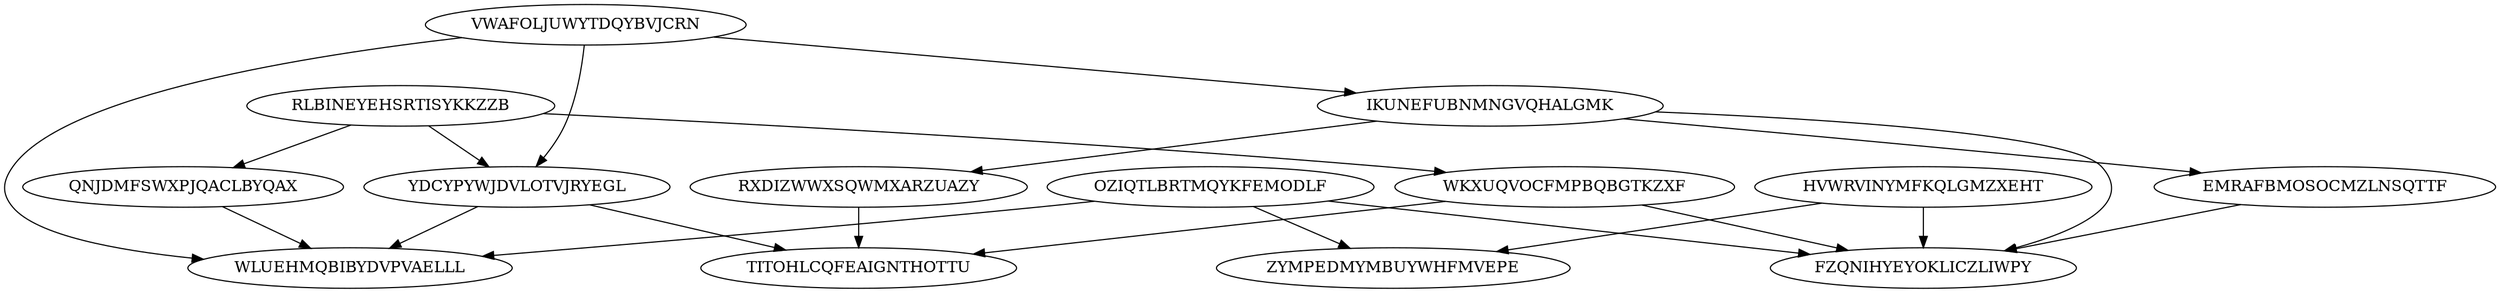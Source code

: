 digraph N14M21 {
	VWAFOLJUWYTDQYBVJCRN	[Weight=10];
	RLBINEYEHSRTISYKKZZB	[Weight=10];
	YDCYPYWJDVLOTVJRYEGL	[Weight=12];
	IKUNEFUBNMNGVQHALGMK	[Weight=17];
	RXDIZWWXSQWMXARZUAZY	[Weight=16];
	WKXUQVOCFMPBQBGTKZXF	[Weight=16];
	HVWRVINYMFKQLGMZXEHT	[Weight=16];
	EMRAFBMOSOCMZLNSQTTF	[Weight=10];
	OZIQTLBRTMQYKFEMODLF	[Weight=18];
	FZQNIHYEYOKLICZLIWPY	[Weight=15];
	QNJDMFSWXPJQACLBYQAX	[Weight=20];
	ZYMPEDMYMBUYWHFMVEPE	[Weight=14];
	WLUEHMQBIBYDVPVAELLL	[Weight=10];
	TITOHLCQFEAIGNTHOTTU	[Weight=10];
	IKUNEFUBNMNGVQHALGMK -> FZQNIHYEYOKLICZLIWPY [Weight=14];
	YDCYPYWJDVLOTVJRYEGL -> WLUEHMQBIBYDVPVAELLL [Weight=15];
	RLBINEYEHSRTISYKKZZB -> WKXUQVOCFMPBQBGTKZXF [Weight=20];
	OZIQTLBRTMQYKFEMODLF -> ZYMPEDMYMBUYWHFMVEPE [Weight=14];
	EMRAFBMOSOCMZLNSQTTF -> FZQNIHYEYOKLICZLIWPY [Weight=15];
	QNJDMFSWXPJQACLBYQAX -> WLUEHMQBIBYDVPVAELLL [Weight=20];
	VWAFOLJUWYTDQYBVJCRN -> WLUEHMQBIBYDVPVAELLL [Weight=14];
	OZIQTLBRTMQYKFEMODLF -> FZQNIHYEYOKLICZLIWPY [Weight=13];
	WKXUQVOCFMPBQBGTKZXF -> TITOHLCQFEAIGNTHOTTU [Weight=13];
	HVWRVINYMFKQLGMZXEHT -> ZYMPEDMYMBUYWHFMVEPE [Weight=13];
	VWAFOLJUWYTDQYBVJCRN -> YDCYPYWJDVLOTVJRYEGL [Weight=13];
	WKXUQVOCFMPBQBGTKZXF -> FZQNIHYEYOKLICZLIWPY [Weight=17];
	HVWRVINYMFKQLGMZXEHT -> FZQNIHYEYOKLICZLIWPY [Weight=18];
	RLBINEYEHSRTISYKKZZB -> QNJDMFSWXPJQACLBYQAX [Weight=15];
	RLBINEYEHSRTISYKKZZB -> YDCYPYWJDVLOTVJRYEGL [Weight=18];
	VWAFOLJUWYTDQYBVJCRN -> IKUNEFUBNMNGVQHALGMK [Weight=12];
	OZIQTLBRTMQYKFEMODLF -> WLUEHMQBIBYDVPVAELLL [Weight=12];
	YDCYPYWJDVLOTVJRYEGL -> TITOHLCQFEAIGNTHOTTU [Weight=10];
	RXDIZWWXSQWMXARZUAZY -> TITOHLCQFEAIGNTHOTTU [Weight=11];
	IKUNEFUBNMNGVQHALGMK -> EMRAFBMOSOCMZLNSQTTF [Weight=12];
	IKUNEFUBNMNGVQHALGMK -> RXDIZWWXSQWMXARZUAZY [Weight=10];
}
